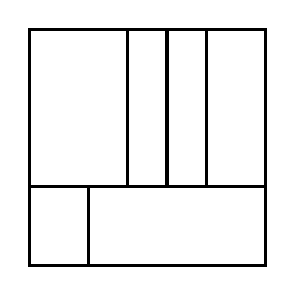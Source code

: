 \begin{tikzpicture}[very thick, scale=.5]
    \draw (0,2) rectangle (5/2,6);
    \draw (5/2,2) rectangle (7/2,6);
    \draw (7/2,2) rectangle (9/2,6);
    \draw (9/2,2) rectangle (6,6);
    \draw (0,0) rectangle (3/2,2);
    \draw (3/2,0) rectangle (6,2);
\end{tikzpicture}
